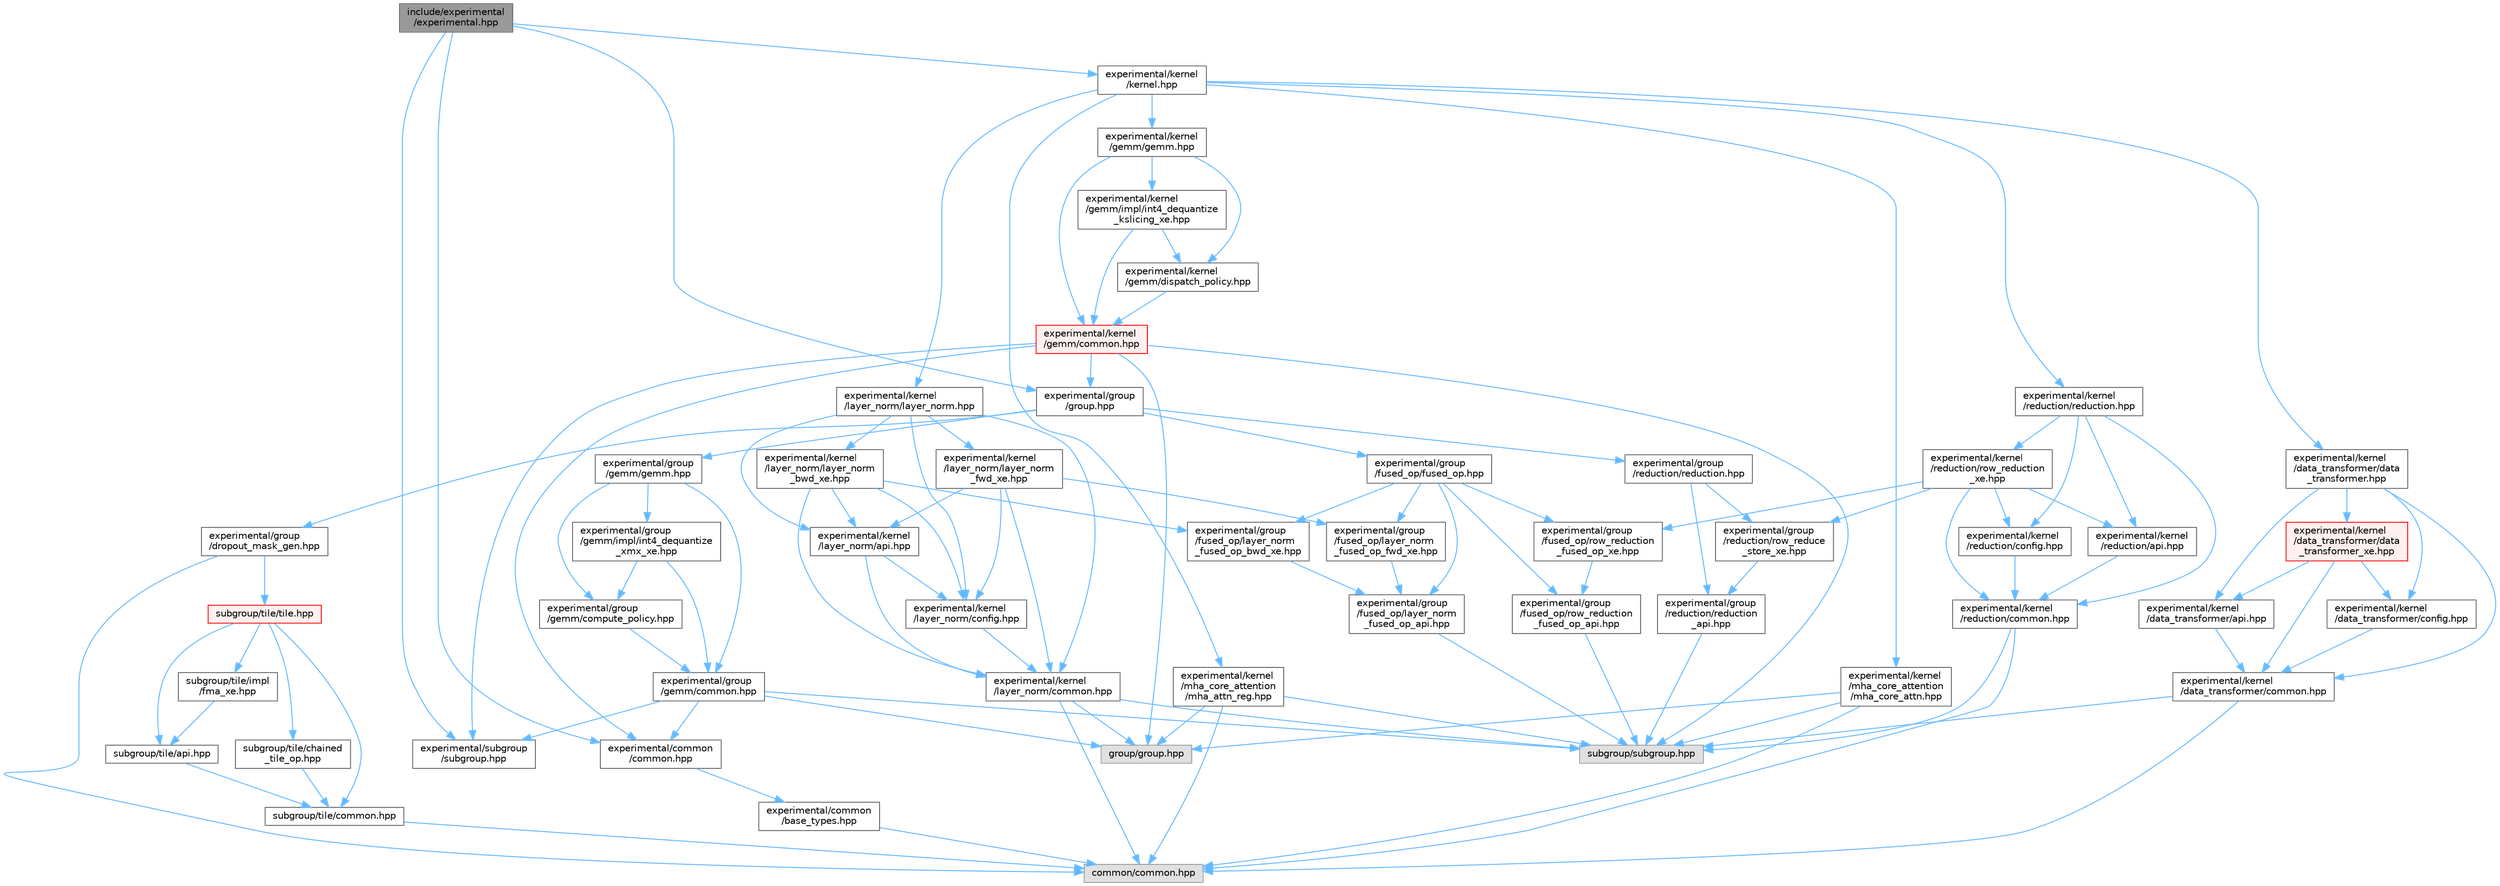 digraph "include/experimental/experimental.hpp"
{
 // LATEX_PDF_SIZE
  bgcolor="transparent";
  edge [fontname=Helvetica,fontsize=10,labelfontname=Helvetica,labelfontsize=10];
  node [fontname=Helvetica,fontsize=10,shape=box,height=0.2,width=0.4];
  Node1 [id="Node000001",label="include/experimental\l/experimental.hpp",height=0.2,width=0.4,color="gray40", fillcolor="grey60", style="filled", fontcolor="black",tooltip="C++ API."];
  Node1 -> Node2 [id="edge1_Node000001_Node000002",color="steelblue1",style="solid",tooltip=" "];
  Node2 [id="Node000002",label="experimental/common\l/common.hpp",height=0.2,width=0.4,color="grey40", fillcolor="white", style="filled",URL="$experimental_2common_2common_8hpp.html",tooltip="C++ API."];
  Node2 -> Node3 [id="edge2_Node000002_Node000003",color="steelblue1",style="solid",tooltip=" "];
  Node3 [id="Node000003",label="experimental/common\l/base_types.hpp",height=0.2,width=0.4,color="grey40", fillcolor="white", style="filled",URL="$experimental_2common_2base__types_8hpp.html",tooltip="C++ API."];
  Node3 -> Node4 [id="edge3_Node000003_Node000004",color="steelblue1",style="solid",tooltip=" "];
  Node4 [id="Node000004",label="common/common.hpp",height=0.2,width=0.4,color="grey60", fillcolor="#E0E0E0", style="filled",tooltip=" "];
  Node1 -> Node5 [id="edge4_Node000001_Node000005",color="steelblue1",style="solid",tooltip=" "];
  Node5 [id="Node000005",label="experimental/group\l/group.hpp",height=0.2,width=0.4,color="grey40", fillcolor="white", style="filled",URL="$experimental_2group_2group_8hpp.html",tooltip="C++ API."];
  Node5 -> Node6 [id="edge5_Node000005_Node000006",color="steelblue1",style="solid",tooltip=" "];
  Node6 [id="Node000006",label="experimental/group\l/dropout_mask_gen.hpp",height=0.2,width=0.4,color="grey40", fillcolor="white", style="filled",URL="$dropout__mask__gen_8hpp.html",tooltip="C++ API."];
  Node6 -> Node4 [id="edge6_Node000006_Node000004",color="steelblue1",style="solid",tooltip=" "];
  Node6 -> Node7 [id="edge7_Node000006_Node000007",color="steelblue1",style="solid",tooltip=" "];
  Node7 [id="Node000007",label="subgroup/tile/tile.hpp",height=0.2,width=0.4,color="red", fillcolor="#FFF0F0", style="filled",URL="$tile_8hpp.html",tooltip="C++ API."];
  Node7 -> Node8 [id="edge8_Node000007_Node000008",color="steelblue1",style="solid",tooltip=" "];
  Node8 [id="Node000008",label="subgroup/tile/api.hpp",height=0.2,width=0.4,color="grey40", fillcolor="white", style="filled",URL="$subgroup_2tile_2api_8hpp.html",tooltip="C++ API."];
  Node8 -> Node9 [id="edge9_Node000008_Node000009",color="steelblue1",style="solid",tooltip=" "];
  Node9 [id="Node000009",label="subgroup/tile/common.hpp",height=0.2,width=0.4,color="grey40", fillcolor="white", style="filled",URL="$subgroup_2tile_2common_8hpp.html",tooltip="C++ API."];
  Node9 -> Node4 [id="edge10_Node000009_Node000004",color="steelblue1",style="solid",tooltip=" "];
  Node7 -> Node10 [id="edge11_Node000007_Node000010",color="steelblue1",style="solid",tooltip=" "];
  Node10 [id="Node000010",label="subgroup/tile/chained\l_tile_op.hpp",height=0.2,width=0.4,color="grey40", fillcolor="white", style="filled",URL="$chained__tile__op_8hpp.html",tooltip="C++ API."];
  Node10 -> Node9 [id="edge12_Node000010_Node000009",color="steelblue1",style="solid",tooltip=" "];
  Node7 -> Node9 [id="edge13_Node000007_Node000009",color="steelblue1",style="solid",tooltip=" "];
  Node7 -> Node11 [id="edge14_Node000007_Node000011",color="steelblue1",style="solid",tooltip=" "];
  Node11 [id="Node000011",label="subgroup/tile/impl\l/fma_xe.hpp",height=0.2,width=0.4,color="grey40", fillcolor="white", style="filled",URL="$fma__xe_8hpp.html",tooltip="C++ API."];
  Node11 -> Node8 [id="edge15_Node000011_Node000008",color="steelblue1",style="solid",tooltip=" "];
  Node5 -> Node23 [id="edge16_Node000005_Node000023",color="steelblue1",style="solid",tooltip=" "];
  Node23 [id="Node000023",label="experimental/group\l/fused_op/fused_op.hpp",height=0.2,width=0.4,color="grey40", fillcolor="white", style="filled",URL="$fused__op_8hpp.html",tooltip="C++ API."];
  Node23 -> Node24 [id="edge17_Node000023_Node000024",color="steelblue1",style="solid",tooltip=" "];
  Node24 [id="Node000024",label="experimental/group\l/fused_op/layer_norm\l_fused_op_api.hpp",height=0.2,width=0.4,color="grey40", fillcolor="white", style="filled",URL="$layer__norm__fused__op__api_8hpp.html",tooltip="C++ API."];
  Node24 -> Node22 [id="edge18_Node000024_Node000022",color="steelblue1",style="solid",tooltip=" "];
  Node22 [id="Node000022",label="subgroup/subgroup.hpp",height=0.2,width=0.4,color="grey60", fillcolor="#E0E0E0", style="filled",tooltip=" "];
  Node23 -> Node25 [id="edge19_Node000023_Node000025",color="steelblue1",style="solid",tooltip=" "];
  Node25 [id="Node000025",label="experimental/group\l/fused_op/layer_norm\l_fused_op_bwd_xe.hpp",height=0.2,width=0.4,color="grey40", fillcolor="white", style="filled",URL="$layer__norm__fused__op__bwd__xe_8hpp.html",tooltip="C++ API."];
  Node25 -> Node24 [id="edge20_Node000025_Node000024",color="steelblue1",style="solid",tooltip=" "];
  Node23 -> Node26 [id="edge21_Node000023_Node000026",color="steelblue1",style="solid",tooltip=" "];
  Node26 [id="Node000026",label="experimental/group\l/fused_op/layer_norm\l_fused_op_fwd_xe.hpp",height=0.2,width=0.4,color="grey40", fillcolor="white", style="filled",URL="$layer__norm__fused__op__fwd__xe_8hpp.html",tooltip="C++ API."];
  Node26 -> Node24 [id="edge22_Node000026_Node000024",color="steelblue1",style="solid",tooltip=" "];
  Node23 -> Node27 [id="edge23_Node000023_Node000027",color="steelblue1",style="solid",tooltip=" "];
  Node27 [id="Node000027",label="experimental/group\l/fused_op/row_reduction\l_fused_op_api.hpp",height=0.2,width=0.4,color="grey40", fillcolor="white", style="filled",URL="$row__reduction__fused__op__api_8hpp.html",tooltip="C++ API."];
  Node27 -> Node22 [id="edge24_Node000027_Node000022",color="steelblue1",style="solid",tooltip=" "];
  Node23 -> Node28 [id="edge25_Node000023_Node000028",color="steelblue1",style="solid",tooltip=" "];
  Node28 [id="Node000028",label="experimental/group\l/fused_op/row_reduction\l_fused_op_xe.hpp",height=0.2,width=0.4,color="grey40", fillcolor="white", style="filled",URL="$row__reduction__fused__op__xe_8hpp.html",tooltip="C++ API."];
  Node28 -> Node27 [id="edge26_Node000028_Node000027",color="steelblue1",style="solid",tooltip=" "];
  Node5 -> Node29 [id="edge27_Node000005_Node000029",color="steelblue1",style="solid",tooltip=" "];
  Node29 [id="Node000029",label="experimental/group\l/gemm/gemm.hpp",height=0.2,width=0.4,color="grey40", fillcolor="white", style="filled",URL="$experimental_2group_2gemm_2gemm_8hpp.html",tooltip="C++ API."];
  Node29 -> Node30 [id="edge28_Node000029_Node000030",color="steelblue1",style="solid",tooltip=" "];
  Node30 [id="Node000030",label="experimental/group\l/gemm/common.hpp",height=0.2,width=0.4,color="grey40", fillcolor="white", style="filled",URL="$experimental_2group_2gemm_2common_8hpp.html",tooltip="C++ API."];
  Node30 -> Node2 [id="edge29_Node000030_Node000002",color="steelblue1",style="solid",tooltip=" "];
  Node30 -> Node31 [id="edge30_Node000030_Node000031",color="steelblue1",style="solid",tooltip=" "];
  Node31 [id="Node000031",label="experimental/subgroup\l/subgroup.hpp",height=0.2,width=0.4,color="grey40", fillcolor="white", style="filled",URL="$experimental_2subgroup_2subgroup_8hpp.html",tooltip="C++ API."];
  Node30 -> Node32 [id="edge31_Node000030_Node000032",color="steelblue1",style="solid",tooltip=" "];
  Node32 [id="Node000032",label="group/group.hpp",height=0.2,width=0.4,color="grey60", fillcolor="#E0E0E0", style="filled",tooltip=" "];
  Node30 -> Node22 [id="edge32_Node000030_Node000022",color="steelblue1",style="solid",tooltip=" "];
  Node29 -> Node33 [id="edge33_Node000029_Node000033",color="steelblue1",style="solid",tooltip=" "];
  Node33 [id="Node000033",label="experimental/group\l/gemm/compute_policy.hpp",height=0.2,width=0.4,color="grey40", fillcolor="white", style="filled",URL="$experimental_2group_2gemm_2compute__policy_8hpp.html",tooltip="C++ API."];
  Node33 -> Node30 [id="edge34_Node000033_Node000030",color="steelblue1",style="solid",tooltip=" "];
  Node29 -> Node34 [id="edge35_Node000029_Node000034",color="steelblue1",style="solid",tooltip=" "];
  Node34 [id="Node000034",label="experimental/group\l/gemm/impl/int4_dequantize\l_xmx_xe.hpp",height=0.2,width=0.4,color="grey40", fillcolor="white", style="filled",URL="$int4__dequantize__xmx__xe_8hpp.html",tooltip="C++ API."];
  Node34 -> Node30 [id="edge36_Node000034_Node000030",color="steelblue1",style="solid",tooltip=" "];
  Node34 -> Node33 [id="edge37_Node000034_Node000033",color="steelblue1",style="solid",tooltip=" "];
  Node5 -> Node35 [id="edge38_Node000005_Node000035",color="steelblue1",style="solid",tooltip=" "];
  Node35 [id="Node000035",label="experimental/group\l/reduction/reduction.hpp",height=0.2,width=0.4,color="grey40", fillcolor="white", style="filled",URL="$experimental_2group_2reduction_2reduction_8hpp.html",tooltip="C++ API."];
  Node35 -> Node36 [id="edge39_Node000035_Node000036",color="steelblue1",style="solid",tooltip=" "];
  Node36 [id="Node000036",label="experimental/group\l/reduction/reduction\l_api.hpp",height=0.2,width=0.4,color="grey40", fillcolor="white", style="filled",URL="$experimental_2group_2reduction_2reduction__api_8hpp.html",tooltip="C++ API."];
  Node36 -> Node22 [id="edge40_Node000036_Node000022",color="steelblue1",style="solid",tooltip=" "];
  Node35 -> Node37 [id="edge41_Node000035_Node000037",color="steelblue1",style="solid",tooltip=" "];
  Node37 [id="Node000037",label="experimental/group\l/reduction/row_reduce\l_store_xe.hpp",height=0.2,width=0.4,color="grey40", fillcolor="white", style="filled",URL="$row__reduce__store__xe_8hpp.html",tooltip="C++ API."];
  Node37 -> Node36 [id="edge42_Node000037_Node000036",color="steelblue1",style="solid",tooltip=" "];
  Node1 -> Node38 [id="edge43_Node000001_Node000038",color="steelblue1",style="solid",tooltip=" "];
  Node38 [id="Node000038",label="experimental/kernel\l/kernel.hpp",height=0.2,width=0.4,color="grey40", fillcolor="white", style="filled",URL="$experimental_2kernel_2kernel_8hpp.html",tooltip="C++ API."];
  Node38 -> Node39 [id="edge44_Node000038_Node000039",color="steelblue1",style="solid",tooltip=" "];
  Node39 [id="Node000039",label="experimental/kernel\l/data_transformer/data\l_transformer.hpp",height=0.2,width=0.4,color="grey40", fillcolor="white", style="filled",URL="$data__transformer_8hpp.html",tooltip="C++ API."];
  Node39 -> Node40 [id="edge45_Node000039_Node000040",color="steelblue1",style="solid",tooltip=" "];
  Node40 [id="Node000040",label="experimental/kernel\l/data_transformer/api.hpp",height=0.2,width=0.4,color="grey40", fillcolor="white", style="filled",URL="$experimental_2kernel_2data__transformer_2api_8hpp.html",tooltip="C++ API."];
  Node40 -> Node41 [id="edge46_Node000040_Node000041",color="steelblue1",style="solid",tooltip=" "];
  Node41 [id="Node000041",label="experimental/kernel\l/data_transformer/common.hpp",height=0.2,width=0.4,color="grey40", fillcolor="white", style="filled",URL="$experimental_2kernel_2data__transformer_2common_8hpp.html",tooltip="C++ API."];
  Node41 -> Node4 [id="edge47_Node000041_Node000004",color="steelblue1",style="solid",tooltip=" "];
  Node41 -> Node22 [id="edge48_Node000041_Node000022",color="steelblue1",style="solid",tooltip=" "];
  Node39 -> Node41 [id="edge49_Node000039_Node000041",color="steelblue1",style="solid",tooltip=" "];
  Node39 -> Node42 [id="edge50_Node000039_Node000042",color="steelblue1",style="solid",tooltip=" "];
  Node42 [id="Node000042",label="experimental/kernel\l/data_transformer/config.hpp",height=0.2,width=0.4,color="grey40", fillcolor="white", style="filled",URL="$data__transformer_2config_8hpp.html",tooltip="C++ API."];
  Node42 -> Node41 [id="edge51_Node000042_Node000041",color="steelblue1",style="solid",tooltip=" "];
  Node39 -> Node43 [id="edge52_Node000039_Node000043",color="steelblue1",style="solid",tooltip=" "];
  Node43 [id="Node000043",label="experimental/kernel\l/data_transformer/data\l_transformer_xe.hpp",height=0.2,width=0.4,color="red", fillcolor="#FFF0F0", style="filled",URL="$data__transformer__xe_8hpp.html",tooltip="C++ API."];
  Node43 -> Node40 [id="edge53_Node000043_Node000040",color="steelblue1",style="solid",tooltip=" "];
  Node43 -> Node41 [id="edge54_Node000043_Node000041",color="steelblue1",style="solid",tooltip=" "];
  Node43 -> Node42 [id="edge55_Node000043_Node000042",color="steelblue1",style="solid",tooltip=" "];
  Node38 -> Node46 [id="edge56_Node000038_Node000046",color="steelblue1",style="solid",tooltip=" "];
  Node46 [id="Node000046",label="experimental/kernel\l/gemm/gemm.hpp",height=0.2,width=0.4,color="grey40", fillcolor="white", style="filled",URL="$experimental_2kernel_2gemm_2gemm_8hpp.html",tooltip="C++ API."];
  Node46 -> Node47 [id="edge57_Node000046_Node000047",color="steelblue1",style="solid",tooltip=" "];
  Node47 [id="Node000047",label="experimental/kernel\l/gemm/common.hpp",height=0.2,width=0.4,color="red", fillcolor="#FFF0F0", style="filled",URL="$experimental_2kernel_2gemm_2common_8hpp.html",tooltip="C++ API."];
  Node47 -> Node2 [id="edge58_Node000047_Node000002",color="steelblue1",style="solid",tooltip=" "];
  Node47 -> Node5 [id="edge59_Node000047_Node000005",color="steelblue1",style="solid",tooltip=" "];
  Node47 -> Node31 [id="edge60_Node000047_Node000031",color="steelblue1",style="solid",tooltip=" "];
  Node47 -> Node32 [id="edge61_Node000047_Node000032",color="steelblue1",style="solid",tooltip=" "];
  Node47 -> Node22 [id="edge62_Node000047_Node000022",color="steelblue1",style="solid",tooltip=" "];
  Node46 -> Node49 [id="edge63_Node000046_Node000049",color="steelblue1",style="solid",tooltip=" "];
  Node49 [id="Node000049",label="experimental/kernel\l/gemm/dispatch_policy.hpp",height=0.2,width=0.4,color="grey40", fillcolor="white", style="filled",URL="$experimental_2kernel_2gemm_2dispatch__policy_8hpp.html",tooltip="C++ API."];
  Node49 -> Node47 [id="edge64_Node000049_Node000047",color="steelblue1",style="solid",tooltip=" "];
  Node46 -> Node50 [id="edge65_Node000046_Node000050",color="steelblue1",style="solid",tooltip=" "];
  Node50 [id="Node000050",label="experimental/kernel\l/gemm/impl/int4_dequantize\l_kslicing_xe.hpp",height=0.2,width=0.4,color="grey40", fillcolor="white", style="filled",URL="$int4__dequantize__kslicing__xe_8hpp.html",tooltip="C++ API."];
  Node50 -> Node47 [id="edge66_Node000050_Node000047",color="steelblue1",style="solid",tooltip=" "];
  Node50 -> Node49 [id="edge67_Node000050_Node000049",color="steelblue1",style="solid",tooltip=" "];
  Node38 -> Node51 [id="edge68_Node000038_Node000051",color="steelblue1",style="solid",tooltip=" "];
  Node51 [id="Node000051",label="experimental/kernel\l/layer_norm/layer_norm.hpp",height=0.2,width=0.4,color="grey40", fillcolor="white", style="filled",URL="$layer__norm_8hpp.html",tooltip="C++ API."];
  Node51 -> Node52 [id="edge69_Node000051_Node000052",color="steelblue1",style="solid",tooltip=" "];
  Node52 [id="Node000052",label="experimental/kernel\l/layer_norm/api.hpp",height=0.2,width=0.4,color="grey40", fillcolor="white", style="filled",URL="$experimental_2kernel_2layer__norm_2api_8hpp.html",tooltip="C++ API."];
  Node52 -> Node53 [id="edge70_Node000052_Node000053",color="steelblue1",style="solid",tooltip=" "];
  Node53 [id="Node000053",label="experimental/kernel\l/layer_norm/common.hpp",height=0.2,width=0.4,color="grey40", fillcolor="white", style="filled",URL="$experimental_2kernel_2layer__norm_2common_8hpp.html",tooltip="C++ API."];
  Node53 -> Node4 [id="edge71_Node000053_Node000004",color="steelblue1",style="solid",tooltip=" "];
  Node53 -> Node32 [id="edge72_Node000053_Node000032",color="steelblue1",style="solid",tooltip=" "];
  Node53 -> Node22 [id="edge73_Node000053_Node000022",color="steelblue1",style="solid",tooltip=" "];
  Node52 -> Node54 [id="edge74_Node000052_Node000054",color="steelblue1",style="solid",tooltip=" "];
  Node54 [id="Node000054",label="experimental/kernel\l/layer_norm/config.hpp",height=0.2,width=0.4,color="grey40", fillcolor="white", style="filled",URL="$layer__norm_2config_8hpp.html",tooltip="C++ API."];
  Node54 -> Node53 [id="edge75_Node000054_Node000053",color="steelblue1",style="solid",tooltip=" "];
  Node51 -> Node53 [id="edge76_Node000051_Node000053",color="steelblue1",style="solid",tooltip=" "];
  Node51 -> Node54 [id="edge77_Node000051_Node000054",color="steelblue1",style="solid",tooltip=" "];
  Node51 -> Node55 [id="edge78_Node000051_Node000055",color="steelblue1",style="solid",tooltip=" "];
  Node55 [id="Node000055",label="experimental/kernel\l/layer_norm/layer_norm\l_bwd_xe.hpp",height=0.2,width=0.4,color="grey40", fillcolor="white", style="filled",URL="$layer__norm__bwd__xe_8hpp.html",tooltip="C++ API."];
  Node55 -> Node25 [id="edge79_Node000055_Node000025",color="steelblue1",style="solid",tooltip=" "];
  Node55 -> Node52 [id="edge80_Node000055_Node000052",color="steelblue1",style="solid",tooltip=" "];
  Node55 -> Node53 [id="edge81_Node000055_Node000053",color="steelblue1",style="solid",tooltip=" "];
  Node55 -> Node54 [id="edge82_Node000055_Node000054",color="steelblue1",style="solid",tooltip=" "];
  Node51 -> Node56 [id="edge83_Node000051_Node000056",color="steelblue1",style="solid",tooltip=" "];
  Node56 [id="Node000056",label="experimental/kernel\l/layer_norm/layer_norm\l_fwd_xe.hpp",height=0.2,width=0.4,color="grey40", fillcolor="white", style="filled",URL="$layer__norm__fwd__xe_8hpp.html",tooltip="C++ API."];
  Node56 -> Node26 [id="edge84_Node000056_Node000026",color="steelblue1",style="solid",tooltip=" "];
  Node56 -> Node52 [id="edge85_Node000056_Node000052",color="steelblue1",style="solid",tooltip=" "];
  Node56 -> Node53 [id="edge86_Node000056_Node000053",color="steelblue1",style="solid",tooltip=" "];
  Node56 -> Node54 [id="edge87_Node000056_Node000054",color="steelblue1",style="solid",tooltip=" "];
  Node38 -> Node57 [id="edge88_Node000038_Node000057",color="steelblue1",style="solid",tooltip=" "];
  Node57 [id="Node000057",label="experimental/kernel\l/mha_core_attention\l/mha_attn_reg.hpp",height=0.2,width=0.4,color="grey40", fillcolor="white", style="filled",URL="$mha__attn__reg_8hpp.html",tooltip=" "];
  Node57 -> Node4 [id="edge89_Node000057_Node000004",color="steelblue1",style="solid",tooltip=" "];
  Node57 -> Node32 [id="edge90_Node000057_Node000032",color="steelblue1",style="solid",tooltip=" "];
  Node57 -> Node22 [id="edge91_Node000057_Node000022",color="steelblue1",style="solid",tooltip=" "];
  Node38 -> Node58 [id="edge92_Node000038_Node000058",color="steelblue1",style="solid",tooltip=" "];
  Node58 [id="Node000058",label="experimental/kernel\l/mha_core_attention\l/mha_core_attn.hpp",height=0.2,width=0.4,color="grey40", fillcolor="white", style="filled",URL="$mha__core__attn_8hpp.html",tooltip=" "];
  Node58 -> Node4 [id="edge93_Node000058_Node000004",color="steelblue1",style="solid",tooltip=" "];
  Node58 -> Node32 [id="edge94_Node000058_Node000032",color="steelblue1",style="solid",tooltip=" "];
  Node58 -> Node22 [id="edge95_Node000058_Node000022",color="steelblue1",style="solid",tooltip=" "];
  Node38 -> Node59 [id="edge96_Node000038_Node000059",color="steelblue1",style="solid",tooltip=" "];
  Node59 [id="Node000059",label="experimental/kernel\l/reduction/reduction.hpp",height=0.2,width=0.4,color="grey40", fillcolor="white", style="filled",URL="$experimental_2kernel_2reduction_2reduction_8hpp.html",tooltip="C++ API."];
  Node59 -> Node60 [id="edge97_Node000059_Node000060",color="steelblue1",style="solid",tooltip=" "];
  Node60 [id="Node000060",label="experimental/kernel\l/reduction/api.hpp",height=0.2,width=0.4,color="grey40", fillcolor="white", style="filled",URL="$experimental_2kernel_2reduction_2api_8hpp.html",tooltip="C++ API."];
  Node60 -> Node61 [id="edge98_Node000060_Node000061",color="steelblue1",style="solid",tooltip=" "];
  Node61 [id="Node000061",label="experimental/kernel\l/reduction/common.hpp",height=0.2,width=0.4,color="grey40", fillcolor="white", style="filled",URL="$experimental_2kernel_2reduction_2common_8hpp.html",tooltip="C++ API."];
  Node61 -> Node4 [id="edge99_Node000061_Node000004",color="steelblue1",style="solid",tooltip=" "];
  Node61 -> Node22 [id="edge100_Node000061_Node000022",color="steelblue1",style="solid",tooltip=" "];
  Node59 -> Node61 [id="edge101_Node000059_Node000061",color="steelblue1",style="solid",tooltip=" "];
  Node59 -> Node62 [id="edge102_Node000059_Node000062",color="steelblue1",style="solid",tooltip=" "];
  Node62 [id="Node000062",label="experimental/kernel\l/reduction/config.hpp",height=0.2,width=0.4,color="grey40", fillcolor="white", style="filled",URL="$reduction_2config_8hpp.html",tooltip="C++ API."];
  Node62 -> Node61 [id="edge103_Node000062_Node000061",color="steelblue1",style="solid",tooltip=" "];
  Node59 -> Node63 [id="edge104_Node000059_Node000063",color="steelblue1",style="solid",tooltip=" "];
  Node63 [id="Node000063",label="experimental/kernel\l/reduction/row_reduction\l_xe.hpp",height=0.2,width=0.4,color="grey40", fillcolor="white", style="filled",URL="$row__reduction__xe_8hpp.html",tooltip="C++ API."];
  Node63 -> Node28 [id="edge105_Node000063_Node000028",color="steelblue1",style="solid",tooltip=" "];
  Node63 -> Node37 [id="edge106_Node000063_Node000037",color="steelblue1",style="solid",tooltip=" "];
  Node63 -> Node60 [id="edge107_Node000063_Node000060",color="steelblue1",style="solid",tooltip=" "];
  Node63 -> Node61 [id="edge108_Node000063_Node000061",color="steelblue1",style="solid",tooltip=" "];
  Node63 -> Node62 [id="edge109_Node000063_Node000062",color="steelblue1",style="solid",tooltip=" "];
  Node1 -> Node31 [id="edge110_Node000001_Node000031",color="steelblue1",style="solid",tooltip=" "];
}
